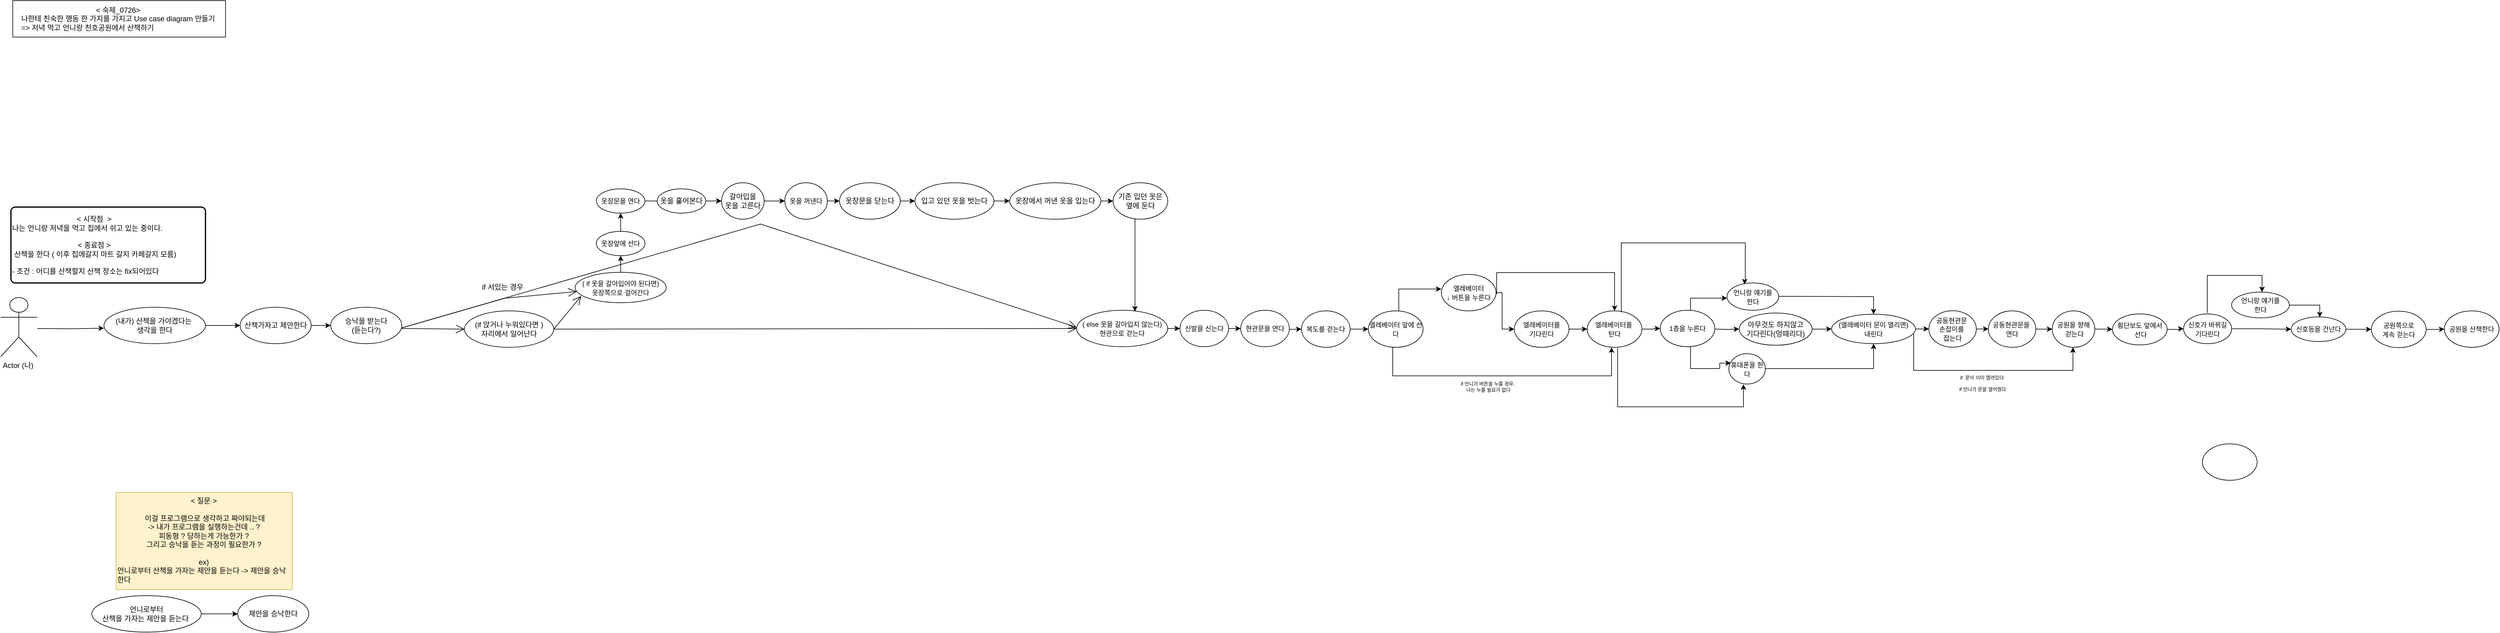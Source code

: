 <mxfile version="21.6.5" type="github">
  <diagram name="페이지-1" id="sYgcCLTAoJjAeG1pjwmj">
    <mxGraphModel dx="2074" dy="1142" grid="1" gridSize="10" guides="1" tooltips="1" connect="1" arrows="1" fold="1" page="1" pageScale="1" pageWidth="827" pageHeight="1169" math="0" shadow="0">
      <root>
        <mxCell id="0" />
        <mxCell id="1" parent="0" />
        <mxCell id="XLeCKCvdoxdbFb9m1tCh-58" value="" style="edgeStyle=orthogonalEdgeStyle;rounded=0;orthogonalLoop=1;jettySize=auto;html=1;" parent="1" source="4KqqWzj8_jCF8s9pvPA0-2" target="XLeCKCvdoxdbFb9m1tCh-21" edge="1">
          <mxGeometry relative="1" as="geometry" />
        </mxCell>
        <mxCell id="4KqqWzj8_jCF8s9pvPA0-2" value="(내가) 산책을 가야겠다는&amp;nbsp;&lt;br&gt;생각을 한다" style="ellipse;whiteSpace=wrap;html=1;" parent="1" vertex="1">
          <mxGeometry x="190" y="525" width="167" height="60" as="geometry" />
        </mxCell>
        <mxCell id="4KqqWzj8_jCF8s9pvPA0-3" value="Actor (나)&amp;nbsp;" style="shape=umlActor;verticalLabelPosition=bottom;verticalAlign=top;html=1;" parent="1" vertex="1">
          <mxGeometry x="20" y="509" width="60" height="97.5" as="geometry" />
        </mxCell>
        <mxCell id="4KqqWzj8_jCF8s9pvPA0-4" value="&lt;div style=&quot;&quot;&gt;&lt;span style=&quot;background-color: initial;&quot;&gt;&amp;lt; 숙제_0726&amp;gt;&amp;nbsp;&lt;/span&gt;&lt;/div&gt;&lt;div style=&quot;&quot;&gt;&lt;span style=&quot;background-color: initial;&quot;&gt;나한테 친숙한 행동 한 가지를 가지고 Use case diagram 만들기&amp;nbsp;&lt;/span&gt;&lt;/div&gt;&lt;div style=&quot;text-align: left;&quot;&gt;=&amp;gt; 저녁 먹고 언니랑 천호공원에서 산책하기&amp;nbsp;&lt;/div&gt;" style="rounded=0;whiteSpace=wrap;html=1;" parent="1" vertex="1">
          <mxGeometry x="40" y="20" width="350" height="60" as="geometry" />
        </mxCell>
        <mxCell id="XLeCKCvdoxdbFb9m1tCh-3" value="" style="endArrow=open;endFill=1;endSize=12;html=1;rounded=0;entryX=0;entryY=0.5;entryDx=0;entryDy=0;" parent="1" target="XLeCKCvdoxdbFb9m1tCh-7" edge="1">
          <mxGeometry width="160" relative="1" as="geometry">
            <mxPoint x="680" y="560" as="sourcePoint" />
            <mxPoint x="760" y="495.5" as="targetPoint" />
          </mxGeometry>
        </mxCell>
        <mxCell id="XLeCKCvdoxdbFb9m1tCh-6" value="&lt;div style=&quot;text-align: center;&quot;&gt;&lt;span style=&quot;background-color: initial;&quot;&gt;&amp;lt; 시작점&amp;nbsp; &amp;gt;&amp;nbsp;&lt;/span&gt;&lt;/div&gt;&lt;div style=&quot;&quot;&gt;&lt;span style=&quot;background-color: initial;&quot;&gt;나는 언니랑 저녁을 먹고 집에서 쉬고 있는 중이다.&lt;/span&gt;&lt;/div&gt;&lt;div style=&quot;&quot;&gt;&lt;span style=&quot;background-color: initial;&quot;&gt;&lt;br&gt;&lt;/span&gt;&lt;/div&gt;&lt;div style=&quot;text-align: center;&quot;&gt;&lt;span style=&quot;background-color: initial;&quot;&gt;&amp;lt; 종료점 &amp;gt;&amp;nbsp;&lt;/span&gt;&lt;/div&gt;&lt;div style=&quot;&quot;&gt;&amp;nbsp;산책을 한다 ( 이후 집에갈지 마트 갈지 카페갈지 모름)&amp;nbsp;&lt;/div&gt;&lt;br&gt;- 조건 : 어디를 산책할지 산책 장소는 fix되어있다&amp;nbsp;" style="rounded=1;whiteSpace=wrap;html=1;absoluteArcSize=1;arcSize=14;strokeWidth=2;align=left;" parent="1" vertex="1">
          <mxGeometry x="37" y="360" width="320" height="125" as="geometry" />
        </mxCell>
        <mxCell id="XLeCKCvdoxdbFb9m1tCh-7" value="(if 앉거나 누워있다면 )&lt;br&gt;자리에서 일어난다" style="ellipse;whiteSpace=wrap;html=1;" parent="1" vertex="1">
          <mxGeometry x="783" y="531" width="147" height="60" as="geometry" />
        </mxCell>
        <mxCell id="qK_qGZTcYIWK7vMf8hOb-2" value="" style="edgeStyle=orthogonalEdgeStyle;rounded=0;orthogonalLoop=1;jettySize=auto;html=1;" edge="1" parent="1" source="XLeCKCvdoxdbFb9m1tCh-8" target="qK_qGZTcYIWK7vMf8hOb-1">
          <mxGeometry relative="1" as="geometry">
            <Array as="points">
              <mxPoint x="1040" y="460" />
              <mxPoint x="1040" y="460" />
            </Array>
          </mxGeometry>
        </mxCell>
        <mxCell id="XLeCKCvdoxdbFb9m1tCh-8" value="&lt;font style=&quot;font-size: 11px;&quot;&gt;( if 옷을 갈아입어야 된다면)&lt;br&gt;옷장쪽으로 걸어간다&lt;br&gt;&lt;/font&gt;" style="ellipse;whiteSpace=wrap;html=1;" parent="1" vertex="1">
          <mxGeometry x="965" y="467.5" width="150" height="50" as="geometry" />
        </mxCell>
        <mxCell id="XLeCKCvdoxdbFb9m1tCh-10" value="" style="endArrow=open;endFill=1;endSize=12;html=1;rounded=0;exitX=1;exitY=0.5;exitDx=0;exitDy=0;entryX=0.067;entryY=0.783;entryDx=0;entryDy=0;entryPerimeter=0;" parent="1" source="XLeCKCvdoxdbFb9m1tCh-7" target="XLeCKCvdoxdbFb9m1tCh-8" edge="1">
          <mxGeometry width="160" relative="1" as="geometry">
            <mxPoint x="911" y="614.5" as="sourcePoint" />
            <mxPoint x="980" y="510" as="targetPoint" />
          </mxGeometry>
        </mxCell>
        <mxCell id="XLeCKCvdoxdbFb9m1tCh-117" value="" style="edgeStyle=orthogonalEdgeStyle;rounded=0;orthogonalLoop=1;jettySize=auto;html=1;" parent="1" source="XLeCKCvdoxdbFb9m1tCh-11" target="XLeCKCvdoxdbFb9m1tCh-115" edge="1">
          <mxGeometry relative="1" as="geometry" />
        </mxCell>
        <mxCell id="XLeCKCvdoxdbFb9m1tCh-11" value="&lt;font style=&quot;font-size: 11px;&quot;&gt;( else 옷을 갈아입지 않는다)&lt;br&gt;현관으로 걷는다&lt;br&gt;&lt;/font&gt;" style="ellipse;whiteSpace=wrap;html=1;" parent="1" vertex="1">
          <mxGeometry x="1790" y="530" width="150" height="60" as="geometry" />
        </mxCell>
        <mxCell id="XLeCKCvdoxdbFb9m1tCh-71" value="" style="edgeStyle=orthogonalEdgeStyle;rounded=0;orthogonalLoop=1;jettySize=auto;html=1;" parent="1" source="XLeCKCvdoxdbFb9m1tCh-12" target="XLeCKCvdoxdbFb9m1tCh-69" edge="1">
          <mxGeometry relative="1" as="geometry" />
        </mxCell>
        <mxCell id="XLeCKCvdoxdbFb9m1tCh-73" value="" style="edgeStyle=orthogonalEdgeStyle;rounded=0;orthogonalLoop=1;jettySize=auto;html=1;" parent="1" source="XLeCKCvdoxdbFb9m1tCh-12" target="XLeCKCvdoxdbFb9m1tCh-69" edge="1">
          <mxGeometry relative="1" as="geometry" />
        </mxCell>
        <mxCell id="XLeCKCvdoxdbFb9m1tCh-12" value="&lt;font style=&quot;font-size: 11px;&quot;&gt;옷장문을 연다&lt;br&gt;&lt;/font&gt;" style="ellipse;whiteSpace=wrap;html=1;" parent="1" vertex="1">
          <mxGeometry x="1000" y="330" width="80" height="40" as="geometry" />
        </mxCell>
        <mxCell id="XLeCKCvdoxdbFb9m1tCh-61" value="" style="edgeStyle=orthogonalEdgeStyle;rounded=0;orthogonalLoop=1;jettySize=auto;html=1;entryX=0;entryY=0.5;entryDx=0;entryDy=0;" parent="1" source="XLeCKCvdoxdbFb9m1tCh-14" target="XLeCKCvdoxdbFb9m1tCh-18" edge="1">
          <mxGeometry relative="1" as="geometry">
            <mxPoint x="520" y="910" as="targetPoint" />
          </mxGeometry>
        </mxCell>
        <mxCell id="XLeCKCvdoxdbFb9m1tCh-14" value="언니로부터 &lt;br&gt;산책을 가자는 제안을 듣는다&amp;nbsp;" style="ellipse;whiteSpace=wrap;html=1;" parent="1" vertex="1">
          <mxGeometry x="170" y="1000" width="180" height="60" as="geometry" />
        </mxCell>
        <mxCell id="XLeCKCvdoxdbFb9m1tCh-18" value="제안을 승낙한다" style="ellipse;whiteSpace=wrap;html=1;" parent="1" vertex="1">
          <mxGeometry x="410" y="1000" width="117" height="60" as="geometry" />
        </mxCell>
        <mxCell id="XLeCKCvdoxdbFb9m1tCh-59" value="" style="edgeStyle=orthogonalEdgeStyle;rounded=0;orthogonalLoop=1;jettySize=auto;html=1;" parent="1" source="XLeCKCvdoxdbFb9m1tCh-21" target="XLeCKCvdoxdbFb9m1tCh-24" edge="1">
          <mxGeometry relative="1" as="geometry" />
        </mxCell>
        <mxCell id="XLeCKCvdoxdbFb9m1tCh-21" value="산책가자고 제안한다" style="ellipse;whiteSpace=wrap;html=1;" parent="1" vertex="1">
          <mxGeometry x="414" y="525" width="117" height="60" as="geometry" />
        </mxCell>
        <mxCell id="XLeCKCvdoxdbFb9m1tCh-24" value="승낙을 받는다&lt;br&gt;(듣는다?)" style="ellipse;whiteSpace=wrap;html=1;" parent="1" vertex="1">
          <mxGeometry x="563" y="525" width="117" height="60" as="geometry" />
        </mxCell>
        <mxCell id="XLeCKCvdoxdbFb9m1tCh-30" value="" style="endArrow=open;endFill=1;endSize=12;html=1;rounded=0;entryX=0;entryY=0.5;entryDx=0;entryDy=0;entryPerimeter=0;exitX=1;exitY=0.5;exitDx=0;exitDy=0;" parent="1" source="XLeCKCvdoxdbFb9m1tCh-7" target="XLeCKCvdoxdbFb9m1tCh-11" edge="1">
          <mxGeometry width="160" relative="1" as="geometry">
            <mxPoint x="910" y="617.5" as="sourcePoint" />
            <mxPoint x="1010" y="565" as="targetPoint" />
          </mxGeometry>
        </mxCell>
        <mxCell id="XLeCKCvdoxdbFb9m1tCh-31" value="" style="endArrow=open;endFill=1;endSize=12;html=1;rounded=0;exitX=1;exitY=0.5;exitDx=0;exitDy=0;" parent="1" target="XLeCKCvdoxdbFb9m1tCh-8" edge="1">
          <mxGeometry width="160" relative="1" as="geometry">
            <mxPoint x="680" y="558.98" as="sourcePoint" />
            <mxPoint x="987.05" y="507" as="targetPoint" />
            <Array as="points">
              <mxPoint x="850" y="510" />
            </Array>
          </mxGeometry>
        </mxCell>
        <mxCell id="XLeCKCvdoxdbFb9m1tCh-32" value="" style="endArrow=open;endFill=1;endSize=12;html=1;rounded=0;entryX=0;entryY=0.5;entryDx=0;entryDy=0;" parent="1" edge="1">
          <mxGeometry width="160" relative="1" as="geometry">
            <mxPoint x="680" y="559" as="sourcePoint" />
            <mxPoint x="1790" y="558" as="targetPoint" />
            <Array as="points">
              <mxPoint x="1270" y="388" />
            </Array>
          </mxGeometry>
        </mxCell>
        <mxCell id="XLeCKCvdoxdbFb9m1tCh-33" value="&lt;span style=&quot;color: rgb(0, 0, 0); font-family: Helvetica; font-size: 12px; font-style: normal; font-variant-ligatures: normal; font-variant-caps: normal; font-weight: 400; letter-spacing: normal; orphans: 2; text-align: center; text-indent: 0px; text-transform: none; widows: 2; word-spacing: 0px; -webkit-text-stroke-width: 0px; background-color: rgb(251, 251, 251); text-decoration-thickness: initial; text-decoration-style: initial; text-decoration-color: initial; float: none; display: inline !important;&quot;&gt;if 서있는 경우&lt;/span&gt;" style="text;whiteSpace=wrap;html=1;" parent="1" vertex="1">
          <mxGeometry x="810" y="477.5" width="110" height="40" as="geometry" />
        </mxCell>
        <mxCell id="XLeCKCvdoxdbFb9m1tCh-35" value="&lt;div style=&quot;text-align: center;&quot;&gt;&amp;lt; 질문 &amp;gt;&amp;nbsp;&lt;/div&gt;&lt;div style=&quot;text-align: center;&quot;&gt;&lt;br&gt;&lt;/div&gt;&lt;div style=&quot;text-align: center;&quot;&gt;이걸 프로그램으로 생각하고 짜야되는데&lt;/div&gt;&lt;div style=&quot;text-align: center;&quot;&gt;&lt;span style=&quot;background-color: initial;&quot;&gt;-&amp;gt; 내가 프로그램을 실행하는건데 .. ?&amp;nbsp;&lt;/span&gt;&lt;/div&gt;&lt;div style=&quot;text-align: center;&quot;&gt;피동형 ? 당하는게 가능한가 ?&amp;nbsp;&lt;/div&gt;&lt;div style=&quot;text-align: center;&quot;&gt;그리고 승낙을 듣는 과정이 필요한가 ?&amp;nbsp;&lt;/div&gt;&lt;div style=&quot;text-align: center;&quot;&gt;&lt;br&gt;&lt;/div&gt;&lt;div style=&quot;text-align: center;&quot;&gt;ex)&amp;nbsp;&lt;/div&gt;언니로부터&amp;nbsp;&lt;span style=&quot;text-align: center;&quot;&gt;산책을 가자는 제안을 듣는다 -&amp;gt; 제안을 승낙한다&amp;nbsp;&lt;/span&gt;&lt;div style=&quot;text-align: center;&quot;&gt;&lt;br&gt;&lt;/div&gt;" style="text;whiteSpace=wrap;html=1;fillColor=#fff2cc;strokeColor=#d6b656;" parent="1" vertex="1">
          <mxGeometry x="210" y="830" width="290" height="160" as="geometry" />
        </mxCell>
        <mxCell id="XLeCKCvdoxdbFb9m1tCh-54" value="" style="edgeStyle=orthogonalEdgeStyle;rounded=0;orthogonalLoop=1;jettySize=auto;html=1;" parent="1" source="XLeCKCvdoxdbFb9m1tCh-37" target="XLeCKCvdoxdbFb9m1tCh-38" edge="1">
          <mxGeometry relative="1" as="geometry" />
        </mxCell>
        <mxCell id="XLeCKCvdoxdbFb9m1tCh-37" value="&lt;font style=&quot;font-size: 11px;&quot;&gt;옷을 꺼낸다&lt;br&gt;&lt;/font&gt;" style="ellipse;whiteSpace=wrap;html=1;" parent="1" vertex="1">
          <mxGeometry x="1310" y="320" width="70" height="60" as="geometry" />
        </mxCell>
        <mxCell id="XLeCKCvdoxdbFb9m1tCh-53" value="" style="edgeStyle=orthogonalEdgeStyle;rounded=0;orthogonalLoop=1;jettySize=auto;html=1;" parent="1" source="XLeCKCvdoxdbFb9m1tCh-38" target="XLeCKCvdoxdbFb9m1tCh-39" edge="1">
          <mxGeometry relative="1" as="geometry" />
        </mxCell>
        <mxCell id="XLeCKCvdoxdbFb9m1tCh-38" value="옷장문을 닫는다" style="ellipse;whiteSpace=wrap;html=1;" parent="1" vertex="1">
          <mxGeometry x="1400" y="320" width="100" height="60" as="geometry" />
        </mxCell>
        <mxCell id="XLeCKCvdoxdbFb9m1tCh-52" value="" style="edgeStyle=orthogonalEdgeStyle;rounded=0;orthogonalLoop=1;jettySize=auto;html=1;" parent="1" source="XLeCKCvdoxdbFb9m1tCh-39" target="XLeCKCvdoxdbFb9m1tCh-40" edge="1">
          <mxGeometry relative="1" as="geometry" />
        </mxCell>
        <mxCell id="XLeCKCvdoxdbFb9m1tCh-39" value="입고 있던 옷을 벗는다" style="ellipse;whiteSpace=wrap;html=1;" parent="1" vertex="1">
          <mxGeometry x="1524" y="320" width="130" height="60" as="geometry" />
        </mxCell>
        <mxCell id="XLeCKCvdoxdbFb9m1tCh-63" value="" style="edgeStyle=orthogonalEdgeStyle;rounded=0;orthogonalLoop=1;jettySize=auto;html=1;" parent="1" source="XLeCKCvdoxdbFb9m1tCh-40" target="XLeCKCvdoxdbFb9m1tCh-62" edge="1">
          <mxGeometry relative="1" as="geometry" />
        </mxCell>
        <mxCell id="XLeCKCvdoxdbFb9m1tCh-40" value="옷장에서 꺼낸 옷을 입는다" style="ellipse;whiteSpace=wrap;html=1;" parent="1" vertex="1">
          <mxGeometry x="1680" y="320" width="150" height="60" as="geometry" />
        </mxCell>
        <mxCell id="XLeCKCvdoxdbFb9m1tCh-65" value="" style="edgeStyle=orthogonalEdgeStyle;rounded=0;orthogonalLoop=1;jettySize=auto;html=1;" parent="1" edge="1">
          <mxGeometry relative="1" as="geometry">
            <mxPoint x="1886" y="370" as="sourcePoint" />
            <mxPoint x="1886" y="532" as="targetPoint" />
          </mxGeometry>
        </mxCell>
        <mxCell id="XLeCKCvdoxdbFb9m1tCh-62" value="기존 입던 옷은 &lt;br&gt;옆에 둔다" style="ellipse;whiteSpace=wrap;html=1;" parent="1" vertex="1">
          <mxGeometry x="1850" y="320" width="90" height="60" as="geometry" />
        </mxCell>
        <mxCell id="XLeCKCvdoxdbFb9m1tCh-67" value="옷을 훑어본다" style="ellipse;whiteSpace=wrap;html=1;" parent="1" vertex="1">
          <mxGeometry x="1100" y="330" width="80" height="40" as="geometry" />
        </mxCell>
        <mxCell id="XLeCKCvdoxdbFb9m1tCh-72" value="" style="edgeStyle=orthogonalEdgeStyle;rounded=0;orthogonalLoop=1;jettySize=auto;html=1;" parent="1" source="XLeCKCvdoxdbFb9m1tCh-69" target="XLeCKCvdoxdbFb9m1tCh-37" edge="1">
          <mxGeometry relative="1" as="geometry" />
        </mxCell>
        <mxCell id="XLeCKCvdoxdbFb9m1tCh-69" value="갈아입을 &lt;br&gt;옷을 고른다" style="ellipse;whiteSpace=wrap;html=1;" parent="1" vertex="1">
          <mxGeometry x="1206" y="320" width="70" height="60" as="geometry" />
        </mxCell>
        <mxCell id="XLeCKCvdoxdbFb9m1tCh-113" value="" style="edgeStyle=orthogonalEdgeStyle;rounded=0;orthogonalLoop=1;jettySize=auto;html=1;" parent="1" target="XLeCKCvdoxdbFb9m1tCh-75" edge="1">
          <mxGeometry relative="1" as="geometry">
            <mxPoint x="2120" y="561" as="sourcePoint" />
          </mxGeometry>
        </mxCell>
        <mxCell id="XLeCKCvdoxdbFb9m1tCh-74" value="&lt;font style=&quot;font-size: 11px;&quot;&gt;현관문을 연다&lt;br&gt;&lt;/font&gt;" style="ellipse;whiteSpace=wrap;html=1;" parent="1" vertex="1">
          <mxGeometry x="2060" y="530" width="80" height="60" as="geometry" />
        </mxCell>
        <mxCell id="XLeCKCvdoxdbFb9m1tCh-114" value="" style="edgeStyle=orthogonalEdgeStyle;rounded=0;orthogonalLoop=1;jettySize=auto;html=1;" parent="1" source="XLeCKCvdoxdbFb9m1tCh-75" target="XLeCKCvdoxdbFb9m1tCh-76" edge="1">
          <mxGeometry relative="1" as="geometry" />
        </mxCell>
        <mxCell id="XLeCKCvdoxdbFb9m1tCh-75" value="&lt;font style=&quot;font-size: 11px;&quot;&gt;복도를 걷는다&lt;br&gt;&lt;/font&gt;" style="ellipse;whiteSpace=wrap;html=1;" parent="1" vertex="1">
          <mxGeometry x="2160" y="531" width="80" height="60" as="geometry" />
        </mxCell>
        <mxCell id="XLeCKCvdoxdbFb9m1tCh-102" value="" style="edgeStyle=orthogonalEdgeStyle;rounded=0;orthogonalLoop=1;jettySize=auto;html=1;entryX=0;entryY=0.4;entryDx=0;entryDy=0;entryPerimeter=0;" parent="1" target="XLeCKCvdoxdbFb9m1tCh-77" edge="1">
          <mxGeometry relative="1" as="geometry">
            <mxPoint x="2320" y="530.996" as="sourcePoint" />
            <mxPoint x="2370" y="495.94" as="targetPoint" />
            <Array as="points">
              <mxPoint x="2320" y="495" />
            </Array>
          </mxGeometry>
        </mxCell>
        <mxCell id="XLeCKCvdoxdbFb9m1tCh-76" value="&lt;font style=&quot;font-size: 11px;&quot;&gt;엘레베이터 앞에 선다&lt;br&gt;&lt;/font&gt;" style="ellipse;whiteSpace=wrap;html=1;" parent="1" vertex="1">
          <mxGeometry x="2270" y="531" width="90" height="60" as="geometry" />
        </mxCell>
        <mxCell id="XLeCKCvdoxdbFb9m1tCh-110" value="" style="edgeStyle=orthogonalEdgeStyle;rounded=0;orthogonalLoop=1;jettySize=auto;html=1;" parent="1" source="XLeCKCvdoxdbFb9m1tCh-77" target="XLeCKCvdoxdbFb9m1tCh-78" edge="1">
          <mxGeometry relative="1" as="geometry">
            <Array as="points">
              <mxPoint x="2490" y="501" />
              <mxPoint x="2490" y="561" />
            </Array>
          </mxGeometry>
        </mxCell>
        <mxCell id="XLeCKCvdoxdbFb9m1tCh-77" value="&lt;font style=&quot;font-size: 11px;&quot;&gt;엘레베이터 &lt;br&gt;↓ 버튼을 누른다&lt;br&gt;&lt;/font&gt;" style="ellipse;whiteSpace=wrap;html=1;" parent="1" vertex="1">
          <mxGeometry x="2390" y="471" width="90" height="60" as="geometry" />
        </mxCell>
        <mxCell id="XLeCKCvdoxdbFb9m1tCh-111" value="" style="edgeStyle=orthogonalEdgeStyle;rounded=0;orthogonalLoop=1;jettySize=auto;html=1;" parent="1" source="XLeCKCvdoxdbFb9m1tCh-78" target="XLeCKCvdoxdbFb9m1tCh-79" edge="1">
          <mxGeometry relative="1" as="geometry" />
        </mxCell>
        <mxCell id="XLeCKCvdoxdbFb9m1tCh-78" value="&lt;font style=&quot;font-size: 11px;&quot;&gt;엘레베이터를 &lt;br&gt;기다린다&lt;br&gt;&lt;/font&gt;" style="ellipse;whiteSpace=wrap;html=1;" parent="1" vertex="1">
          <mxGeometry x="2510" y="531" width="90" height="60" as="geometry" />
        </mxCell>
        <mxCell id="qK_qGZTcYIWK7vMf8hOb-15" value="" style="edgeStyle=orthogonalEdgeStyle;rounded=0;orthogonalLoop=1;jettySize=auto;html=1;" edge="1" parent="1" source="XLeCKCvdoxdbFb9m1tCh-79" target="XLeCKCvdoxdbFb9m1tCh-80">
          <mxGeometry relative="1" as="geometry" />
        </mxCell>
        <mxCell id="XLeCKCvdoxdbFb9m1tCh-79" value="&lt;font style=&quot;font-size: 11px;&quot;&gt;엘레베이터를&amp;nbsp;&lt;br&gt;탄다&lt;br&gt;&lt;/font&gt;" style="ellipse;whiteSpace=wrap;html=1;" parent="1" vertex="1">
          <mxGeometry x="2630" y="531" width="90" height="60" as="geometry" />
        </mxCell>
        <mxCell id="XLeCKCvdoxdbFb9m1tCh-99" value="" style="edgeStyle=orthogonalEdgeStyle;rounded=0;orthogonalLoop=1;jettySize=auto;html=1;" parent="1" edge="1">
          <mxGeometry relative="1" as="geometry">
            <mxPoint x="2800" y="590" as="sourcePoint" />
            <mxPoint x="2866.25" y="617" as="targetPoint" />
            <Array as="points">
              <mxPoint x="2800" y="590" />
              <mxPoint x="2800" y="626" />
              <mxPoint x="2848" y="626" />
              <mxPoint x="2848" y="617" />
            </Array>
          </mxGeometry>
        </mxCell>
        <mxCell id="qK_qGZTcYIWK7vMf8hOb-10" value="" style="edgeStyle=orthogonalEdgeStyle;rounded=0;orthogonalLoop=1;jettySize=auto;html=1;" edge="1" parent="1" source="XLeCKCvdoxdbFb9m1tCh-80">
          <mxGeometry relative="1" as="geometry">
            <mxPoint x="2860" y="510" as="targetPoint" />
            <Array as="points">
              <mxPoint x="2800" y="510" />
            </Array>
          </mxGeometry>
        </mxCell>
        <mxCell id="qK_qGZTcYIWK7vMf8hOb-16" value="" style="edgeStyle=orthogonalEdgeStyle;rounded=0;orthogonalLoop=1;jettySize=auto;html=1;" edge="1" parent="1" target="XLeCKCvdoxdbFb9m1tCh-82">
          <mxGeometry relative="1" as="geometry">
            <mxPoint x="2840" y="561" as="sourcePoint" />
            <mxPoint x="2870" y="562" as="targetPoint" />
          </mxGeometry>
        </mxCell>
        <mxCell id="XLeCKCvdoxdbFb9m1tCh-80" value="&lt;font style=&quot;font-size: 11px;&quot;&gt;1층을 누른다&lt;br&gt;&lt;/font&gt;" style="ellipse;whiteSpace=wrap;html=1;" parent="1" vertex="1">
          <mxGeometry x="2750" y="530" width="90" height="60" as="geometry" />
        </mxCell>
        <mxCell id="qK_qGZTcYIWK7vMf8hOb-28" value="" style="edgeStyle=orthogonalEdgeStyle;rounded=0;orthogonalLoop=1;jettySize=auto;html=1;" edge="1" parent="1" source="XLeCKCvdoxdbFb9m1tCh-81" target="qK_qGZTcYIWK7vMf8hOb-26">
          <mxGeometry relative="1" as="geometry" />
        </mxCell>
        <mxCell id="XLeCKCvdoxdbFb9m1tCh-81" value="&lt;font style=&quot;font-size: 11px;&quot;&gt;(엘레베이터 문이 열리면)&lt;br&gt;내린다&lt;br&gt;&lt;/font&gt;" style="ellipse;whiteSpace=wrap;html=1;" parent="1" vertex="1">
          <mxGeometry x="3032" y="536.5" width="138" height="48.5" as="geometry" />
        </mxCell>
        <mxCell id="qK_qGZTcYIWK7vMf8hOb-17" value="" style="edgeStyle=orthogonalEdgeStyle;rounded=0;orthogonalLoop=1;jettySize=auto;html=1;" edge="1" parent="1" source="XLeCKCvdoxdbFb9m1tCh-82" target="XLeCKCvdoxdbFb9m1tCh-81">
          <mxGeometry relative="1" as="geometry" />
        </mxCell>
        <mxCell id="XLeCKCvdoxdbFb9m1tCh-82" value="아무것도 하지않고 &lt;br&gt;기다린다(멍때리다)" style="ellipse;whiteSpace=wrap;html=1;" parent="1" vertex="1">
          <mxGeometry x="2880" y="534.5" width="120" height="53" as="geometry" />
        </mxCell>
        <mxCell id="qK_qGZTcYIWK7vMf8hOb-37" value="" style="edgeStyle=orthogonalEdgeStyle;rounded=0;orthogonalLoop=1;jettySize=auto;html=1;" edge="1" parent="1" source="XLeCKCvdoxdbFb9m1tCh-83" target="XLeCKCvdoxdbFb9m1tCh-88">
          <mxGeometry relative="1" as="geometry" />
        </mxCell>
        <mxCell id="XLeCKCvdoxdbFb9m1tCh-83" value="&lt;font style=&quot;font-size: 11px;&quot;&gt;공원을 향해&lt;br&gt;&amp;nbsp;걷는다&lt;br&gt;&lt;/font&gt;" style="ellipse;whiteSpace=wrap;html=1;" parent="1" vertex="1">
          <mxGeometry x="3395" y="531" width="70" height="60" as="geometry" />
        </mxCell>
        <mxCell id="XLeCKCvdoxdbFb9m1tCh-84" value="&lt;font style=&quot;font-size: 11px;&quot;&gt;공원을 산책한다&lt;br&gt;&lt;/font&gt;" style="ellipse;whiteSpace=wrap;html=1;" parent="1" vertex="1">
          <mxGeometry x="4040" y="531" width="90" height="60" as="geometry" />
        </mxCell>
        <mxCell id="qK_qGZTcYIWK7vMf8hOb-39" value="" style="edgeStyle=orthogonalEdgeStyle;rounded=0;orthogonalLoop=1;jettySize=auto;html=1;" edge="1" parent="1" source="XLeCKCvdoxdbFb9m1tCh-88" target="XLeCKCvdoxdbFb9m1tCh-89">
          <mxGeometry relative="1" as="geometry" />
        </mxCell>
        <mxCell id="XLeCKCvdoxdbFb9m1tCh-88" value="&lt;font style=&quot;font-size: 11px;&quot;&gt;횡단보도 앞에서&lt;br&gt;&amp;nbsp;선다&lt;br&gt;&lt;/font&gt;" style="ellipse;whiteSpace=wrap;html=1;" parent="1" vertex="1">
          <mxGeometry x="3494" y="536" width="90" height="51" as="geometry" />
        </mxCell>
        <mxCell id="qK_qGZTcYIWK7vMf8hOb-42" value="" style="edgeStyle=orthogonalEdgeStyle;rounded=0;orthogonalLoop=1;jettySize=auto;html=1;" edge="1" parent="1" source="XLeCKCvdoxdbFb9m1tCh-89" target="XLeCKCvdoxdbFb9m1tCh-90">
          <mxGeometry relative="1" as="geometry" />
        </mxCell>
        <mxCell id="XLeCKCvdoxdbFb9m1tCh-89" value="&lt;font style=&quot;font-size: 11px;&quot;&gt;신호가 바뀌길 &lt;br&gt;기다린다&lt;br&gt;&lt;/font&gt;" style="ellipse;whiteSpace=wrap;html=1;" parent="1" vertex="1">
          <mxGeometry x="3611" y="536" width="79" height="49" as="geometry" />
        </mxCell>
        <mxCell id="qK_qGZTcYIWK7vMf8hOb-49" value="" style="edgeStyle=orthogonalEdgeStyle;rounded=0;orthogonalLoop=1;jettySize=auto;html=1;" edge="1" parent="1" source="XLeCKCvdoxdbFb9m1tCh-90" target="XLeCKCvdoxdbFb9m1tCh-93">
          <mxGeometry relative="1" as="geometry" />
        </mxCell>
        <mxCell id="XLeCKCvdoxdbFb9m1tCh-90" value="&lt;font style=&quot;font-size: 11px;&quot;&gt;신호등을 건넌다&lt;br&gt;&lt;/font&gt;" style="ellipse;whiteSpace=wrap;html=1;" parent="1" vertex="1">
          <mxGeometry x="3788" y="541" width="90" height="40.5" as="geometry" />
        </mxCell>
        <mxCell id="XLeCKCvdoxdbFb9m1tCh-91" value="&lt;font style=&quot;font-size: 11px;&quot;&gt;&lt;br&gt;&lt;/font&gt;" style="ellipse;whiteSpace=wrap;html=1;" parent="1" vertex="1">
          <mxGeometry x="3642" y="750" width="90" height="60" as="geometry" />
        </mxCell>
        <mxCell id="qK_qGZTcYIWK7vMf8hOb-50" value="" style="edgeStyle=orthogonalEdgeStyle;rounded=0;orthogonalLoop=1;jettySize=auto;html=1;" edge="1" parent="1" source="XLeCKCvdoxdbFb9m1tCh-93" target="XLeCKCvdoxdbFb9m1tCh-84">
          <mxGeometry relative="1" as="geometry" />
        </mxCell>
        <mxCell id="XLeCKCvdoxdbFb9m1tCh-93" value="&lt;font style=&quot;font-size: 11px;&quot;&gt;공원쪽으로 &lt;br&gt;계속 걷는다&lt;br&gt;&lt;/font&gt;" style="ellipse;whiteSpace=wrap;html=1;" parent="1" vertex="1">
          <mxGeometry x="3920" y="531.5" width="90" height="60" as="geometry" />
        </mxCell>
        <mxCell id="XLeCKCvdoxdbFb9m1tCh-97" value="&lt;font style=&quot;font-size: 11px;&quot;&gt;언니랑 얘기를&lt;br&gt;한다&lt;br&gt;&lt;/font&gt;" style="ellipse;whiteSpace=wrap;html=1;container=1;" parent="1" vertex="1">
          <mxGeometry x="2860" y="485" width="85" height="45" as="geometry" />
        </mxCell>
        <mxCell id="XLeCKCvdoxdbFb9m1tCh-98" value="&lt;font style=&quot;font-size: 11px;&quot;&gt;휴대폰을 한다&lt;br&gt;&lt;/font&gt;" style="ellipse;whiteSpace=wrap;html=1;" parent="1" vertex="1">
          <mxGeometry x="2863" y="601.5" width="60" height="50" as="geometry" />
        </mxCell>
        <mxCell id="XLeCKCvdoxdbFb9m1tCh-109" value="" style="edgeStyle=orthogonalEdgeStyle;rounded=0;orthogonalLoop=1;jettySize=auto;html=1;exitX=0.5;exitY=1;exitDx=0;exitDy=0;" parent="1" edge="1" source="XLeCKCvdoxdbFb9m1tCh-76">
          <mxGeometry relative="1" as="geometry">
            <mxPoint x="2310" y="602" as="sourcePoint" />
            <mxPoint x="2670" y="591" as="targetPoint" />
            <Array as="points">
              <mxPoint x="2310" y="591" />
              <mxPoint x="2310" y="638" />
              <mxPoint x="2670" y="638" />
            </Array>
          </mxGeometry>
        </mxCell>
        <mxCell id="XLeCKCvdoxdbFb9m1tCh-118" value="" style="edgeStyle=orthogonalEdgeStyle;rounded=0;orthogonalLoop=1;jettySize=auto;html=1;" parent="1" source="XLeCKCvdoxdbFb9m1tCh-115" target="XLeCKCvdoxdbFb9m1tCh-74" edge="1">
          <mxGeometry relative="1" as="geometry" />
        </mxCell>
        <mxCell id="XLeCKCvdoxdbFb9m1tCh-115" value="&lt;font style=&quot;font-size: 11px;&quot;&gt;신발을 신는다&lt;br&gt;&lt;/font&gt;" style="ellipse;whiteSpace=wrap;html=1;" parent="1" vertex="1">
          <mxGeometry x="1960" y="530" width="80" height="60" as="geometry" />
        </mxCell>
        <mxCell id="qK_qGZTcYIWK7vMf8hOb-3" value="" style="edgeStyle=orthogonalEdgeStyle;rounded=0;orthogonalLoop=1;jettySize=auto;html=1;" edge="1" parent="1" source="qK_qGZTcYIWK7vMf8hOb-1" target="XLeCKCvdoxdbFb9m1tCh-12">
          <mxGeometry relative="1" as="geometry" />
        </mxCell>
        <mxCell id="qK_qGZTcYIWK7vMf8hOb-1" value="&lt;font style=&quot;font-size: 11px;&quot;&gt;옷장앞에 선다&lt;br&gt;&lt;/font&gt;" style="ellipse;whiteSpace=wrap;html=1;" vertex="1" parent="1">
          <mxGeometry x="1000" y="400" width="80" height="40" as="geometry" />
        </mxCell>
        <mxCell id="XLeCKCvdoxdbFb9m1tCh-96" value="&lt;div style=&quot;text-align: center; font-size: 8px;&quot;&gt;&lt;span style=&quot;background-color: initial; font-size: 8px;&quot;&gt;if 언니가 버튼을 누를 경우,&amp;nbsp;&lt;/span&gt;&lt;/div&gt;&lt;div style=&quot;text-align: center; font-size: 8px;&quot;&gt;&lt;span style=&quot;background-color: initial; font-size: 8px;&quot;&gt;나는 누를 필요가 없다&lt;/span&gt;&lt;/div&gt;&lt;div style=&quot;text-align: center; font-size: 8px;&quot;&gt;&lt;br style=&quot;font-size: 8px;&quot;&gt;&lt;/div&gt;" style="text;whiteSpace=wrap;html=1;fontSize=8;" parent="1" vertex="1">
          <mxGeometry x="2420" y="640" width="140" height="10" as="geometry" />
        </mxCell>
        <mxCell id="qK_qGZTcYIWK7vMf8hOb-7" value="" style="edgeStyle=orthogonalEdgeStyle;rounded=0;orthogonalLoop=1;jettySize=auto;html=1;entryX=0.5;entryY=0;entryDx=0;entryDy=0;" edge="1" parent="1" target="XLeCKCvdoxdbFb9m1tCh-79">
          <mxGeometry relative="1" as="geometry">
            <mxPoint x="2481" y="503.496" as="sourcePoint" />
            <mxPoint x="2551" y="467.5" as="targetPoint" />
            <Array as="points">
              <mxPoint x="2481" y="468" />
              <mxPoint x="2675" y="468" />
            </Array>
          </mxGeometry>
        </mxCell>
        <mxCell id="qK_qGZTcYIWK7vMf8hOb-13" value="" style="edgeStyle=orthogonalEdgeStyle;rounded=0;orthogonalLoop=1;jettySize=auto;html=1;entryX=0.341;entryY=0.05;entryDx=0;entryDy=0;entryPerimeter=0;" edge="1" parent="1" target="XLeCKCvdoxdbFb9m1tCh-97">
          <mxGeometry relative="1" as="geometry">
            <mxPoint x="2686" y="533.514" as="sourcePoint" />
            <mxPoint x="2880" y="482" as="targetPoint" />
            <Array as="points">
              <mxPoint x="2686" y="419" />
              <mxPoint x="2890" y="419" />
              <mxPoint x="2890" y="482" />
              <mxPoint x="2889" y="482" />
            </Array>
          </mxGeometry>
        </mxCell>
        <mxCell id="qK_qGZTcYIWK7vMf8hOb-14" value="" style="edgeStyle=orthogonalEdgeStyle;rounded=0;orthogonalLoop=1;jettySize=auto;html=1;entryX=0.5;entryY=1;entryDx=0;entryDy=0;" edge="1" parent="1">
          <mxGeometry relative="1" as="geometry">
            <mxPoint x="2680" y="592" as="sourcePoint" />
            <mxPoint x="2887" y="652" as="targetPoint" />
            <Array as="points">
              <mxPoint x="2680" y="689" />
              <mxPoint x="2887" y="689" />
            </Array>
          </mxGeometry>
        </mxCell>
        <mxCell id="qK_qGZTcYIWK7vMf8hOb-18" value="" style="edgeStyle=orthogonalEdgeStyle;rounded=0;orthogonalLoop=1;jettySize=auto;html=1;entryX=0.5;entryY=0;entryDx=0;entryDy=0;" edge="1" parent="1" target="XLeCKCvdoxdbFb9m1tCh-81">
          <mxGeometry relative="1" as="geometry">
            <mxPoint x="2945" y="507" as="sourcePoint" />
            <mxPoint x="2977" y="507" as="targetPoint" />
          </mxGeometry>
        </mxCell>
        <mxCell id="qK_qGZTcYIWK7vMf8hOb-19" value="" style="edgeStyle=orthogonalEdgeStyle;rounded=0;orthogonalLoop=1;jettySize=auto;html=1;entryX=0.5;entryY=1;entryDx=0;entryDy=0;" edge="1" parent="1" target="XLeCKCvdoxdbFb9m1tCh-81">
          <mxGeometry relative="1" as="geometry">
            <mxPoint x="2923" y="626" as="sourcePoint" />
            <mxPoint x="3045.5" y="626" as="targetPoint" />
            <Array as="points">
              <mxPoint x="3101" y="626" />
            </Array>
          </mxGeometry>
        </mxCell>
        <mxCell id="qK_qGZTcYIWK7vMf8hOb-32" value="" style="edgeStyle=orthogonalEdgeStyle;rounded=0;orthogonalLoop=1;jettySize=auto;html=1;" edge="1" parent="1" source="qK_qGZTcYIWK7vMf8hOb-25" target="XLeCKCvdoxdbFb9m1tCh-83">
          <mxGeometry relative="1" as="geometry" />
        </mxCell>
        <mxCell id="qK_qGZTcYIWK7vMf8hOb-25" value="&lt;font style=&quot;font-size: 11px;&quot;&gt;공동현관문을&amp;nbsp;&lt;br&gt;연다&lt;br&gt;&lt;/font&gt;" style="ellipse;whiteSpace=wrap;html=1;" vertex="1" parent="1">
          <mxGeometry x="3290" y="531" width="78" height="60" as="geometry" />
        </mxCell>
        <mxCell id="qK_qGZTcYIWK7vMf8hOb-29" value="" style="edgeStyle=orthogonalEdgeStyle;rounded=0;orthogonalLoop=1;jettySize=auto;html=1;" edge="1" parent="1" source="qK_qGZTcYIWK7vMf8hOb-26" target="qK_qGZTcYIWK7vMf8hOb-25">
          <mxGeometry relative="1" as="geometry" />
        </mxCell>
        <mxCell id="qK_qGZTcYIWK7vMf8hOb-26" value="&lt;font style=&quot;font-size: 11px;&quot;&gt;공동현관문&amp;nbsp;&lt;br&gt;손잡이를&amp;nbsp;&lt;br&gt;잡는다&lt;br&gt;&lt;/font&gt;" style="ellipse;whiteSpace=wrap;html=1;" vertex="1" parent="1">
          <mxGeometry x="3192" y="530.75" width="78" height="60" as="geometry" />
        </mxCell>
        <mxCell id="qK_qGZTcYIWK7vMf8hOb-27" value="&lt;div style=&quot;text-align: center; font-size: 8px;&quot;&gt;&lt;span style=&quot;background-color: initial; font-size: 8px;&quot;&gt;if&amp;nbsp; 문이 이미 멸려있다&amp;nbsp;&lt;/span&gt;&lt;/div&gt;&lt;div style=&quot;text-align: center; font-size: 8px;&quot;&gt;&lt;br&gt;&lt;/div&gt;&lt;div style=&quot;text-align: center; font-size: 8px;&quot;&gt;if 언니가 문을 열어줬다&lt;/div&gt;" style="text;whiteSpace=wrap;html=1;fontSize=8;" vertex="1" parent="1">
          <mxGeometry x="3240" y="630" width="140" height="10" as="geometry" />
        </mxCell>
        <mxCell id="qK_qGZTcYIWK7vMf8hOb-33" value="" style="edgeStyle=orthogonalEdgeStyle;rounded=0;orthogonalLoop=1;jettySize=auto;html=1;" edge="1" parent="1">
          <mxGeometry relative="1" as="geometry">
            <mxPoint x="3167" y="569" as="sourcePoint" />
            <mxPoint x="3429" y="591" as="targetPoint" />
            <Array as="points">
              <mxPoint x="3167" y="629" />
              <mxPoint x="3429" y="629" />
            </Array>
          </mxGeometry>
        </mxCell>
        <mxCell id="qK_qGZTcYIWK7vMf8hOb-36" value="&lt;font style=&quot;font-size: 11px;&quot;&gt;언니랑 얘기를&lt;br&gt;한다&lt;br&gt;&lt;/font&gt;" style="ellipse;whiteSpace=wrap;html=1;container=1;" vertex="1" parent="1">
          <mxGeometry x="3690" y="500" width="95" height="42.5" as="geometry" />
        </mxCell>
        <mxCell id="qK_qGZTcYIWK7vMf8hOb-41" value="" style="edgeStyle=orthogonalEdgeStyle;rounded=0;orthogonalLoop=1;jettySize=auto;html=1;" edge="1" parent="1">
          <mxGeometry relative="1" as="geometry">
            <mxPoint x="3650" y="534.5" as="sourcePoint" />
            <mxPoint x="3740" y="500" as="targetPoint" />
            <Array as="points">
              <mxPoint x="3650" y="472.5" />
              <mxPoint x="3740" y="472.5" />
            </Array>
          </mxGeometry>
        </mxCell>
        <mxCell id="qK_qGZTcYIWK7vMf8hOb-44" value="" style="edgeStyle=orthogonalEdgeStyle;rounded=0;orthogonalLoop=1;jettySize=auto;html=1;" edge="1" parent="1">
          <mxGeometry relative="1" as="geometry">
            <mxPoint x="3785" y="521.5" as="sourcePoint" />
            <mxPoint x="3835" y="541.5" as="targetPoint" />
            <Array as="points">
              <mxPoint x="3835" y="521.5" />
            </Array>
          </mxGeometry>
        </mxCell>
        <mxCell id="qK_qGZTcYIWK7vMf8hOb-51" value="" style="edgeStyle=orthogonalEdgeStyle;rounded=0;orthogonalLoop=1;jettySize=auto;html=1;" edge="1" parent="1">
          <mxGeometry relative="1" as="geometry">
            <mxPoint x="80" y="560" as="sourcePoint" />
            <mxPoint x="190" y="559.5" as="targetPoint" />
          </mxGeometry>
        </mxCell>
      </root>
    </mxGraphModel>
  </diagram>
</mxfile>

